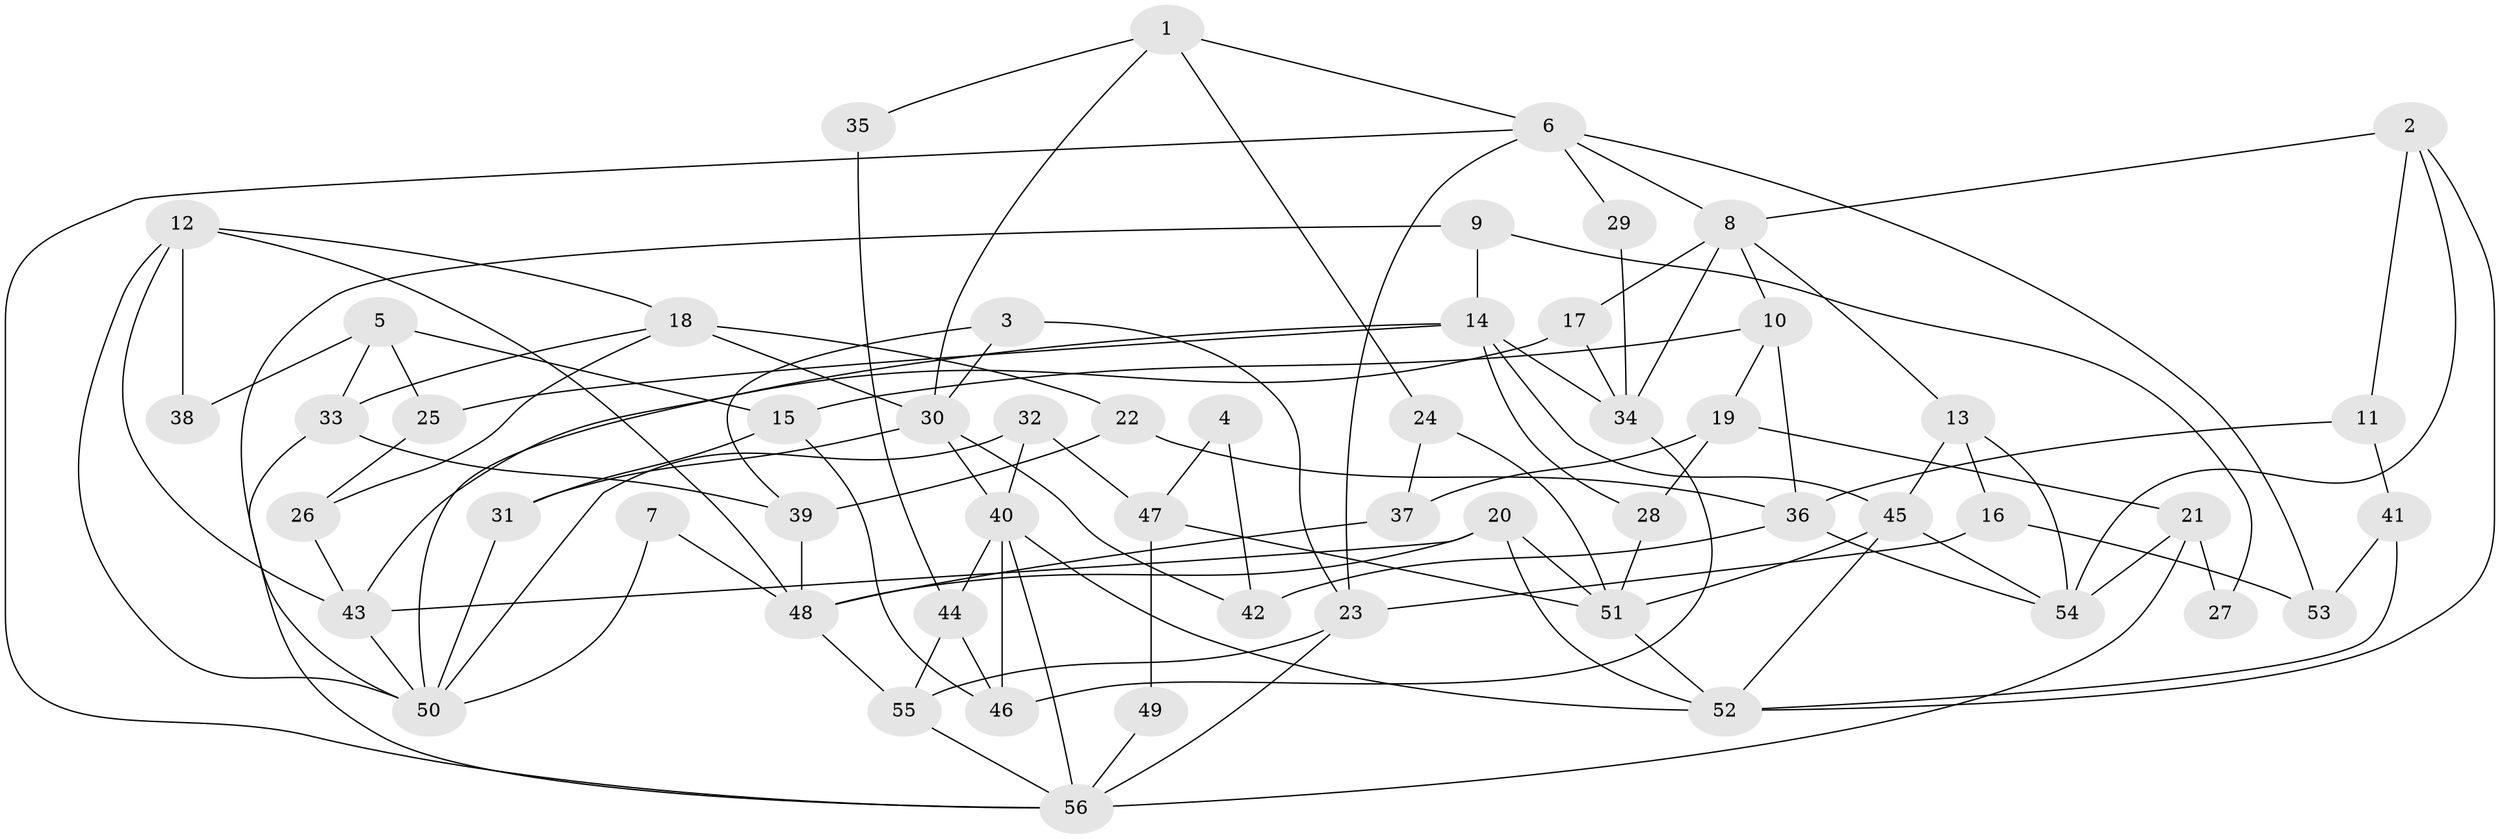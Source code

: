 // coarse degree distribution, {4: 0.13043478260869565, 11: 0.043478260869565216, 3: 0.2608695652173913, 7: 0.043478260869565216, 8: 0.08695652173913043, 6: 0.043478260869565216, 9: 0.08695652173913043, 2: 0.17391304347826086, 12: 0.043478260869565216, 5: 0.08695652173913043}
// Generated by graph-tools (version 1.1) at 2025/51/03/04/25 22:51:24]
// undirected, 56 vertices, 112 edges
graph export_dot {
  node [color=gray90,style=filled];
  1;
  2;
  3;
  4;
  5;
  6;
  7;
  8;
  9;
  10;
  11;
  12;
  13;
  14;
  15;
  16;
  17;
  18;
  19;
  20;
  21;
  22;
  23;
  24;
  25;
  26;
  27;
  28;
  29;
  30;
  31;
  32;
  33;
  34;
  35;
  36;
  37;
  38;
  39;
  40;
  41;
  42;
  43;
  44;
  45;
  46;
  47;
  48;
  49;
  50;
  51;
  52;
  53;
  54;
  55;
  56;
  1 -- 30;
  1 -- 6;
  1 -- 24;
  1 -- 35;
  2 -- 8;
  2 -- 52;
  2 -- 11;
  2 -- 54;
  3 -- 23;
  3 -- 30;
  3 -- 39;
  4 -- 42;
  4 -- 47;
  5 -- 25;
  5 -- 33;
  5 -- 15;
  5 -- 38;
  6 -- 56;
  6 -- 8;
  6 -- 23;
  6 -- 29;
  6 -- 53;
  7 -- 48;
  7 -- 50;
  8 -- 17;
  8 -- 34;
  8 -- 10;
  8 -- 13;
  9 -- 14;
  9 -- 50;
  9 -- 27;
  10 -- 36;
  10 -- 15;
  10 -- 19;
  11 -- 41;
  11 -- 36;
  12 -- 43;
  12 -- 48;
  12 -- 18;
  12 -- 38;
  12 -- 50;
  13 -- 54;
  13 -- 16;
  13 -- 45;
  14 -- 50;
  14 -- 28;
  14 -- 25;
  14 -- 34;
  14 -- 45;
  15 -- 31;
  15 -- 46;
  16 -- 23;
  16 -- 53;
  17 -- 43;
  17 -- 34;
  18 -- 33;
  18 -- 22;
  18 -- 26;
  18 -- 30;
  19 -- 37;
  19 -- 21;
  19 -- 28;
  20 -- 48;
  20 -- 52;
  20 -- 43;
  20 -- 51;
  21 -- 54;
  21 -- 27;
  21 -- 56;
  22 -- 36;
  22 -- 39;
  23 -- 56;
  23 -- 55;
  24 -- 51;
  24 -- 37;
  25 -- 26;
  26 -- 43;
  28 -- 51;
  29 -- 34;
  30 -- 40;
  30 -- 31;
  30 -- 42;
  31 -- 50;
  32 -- 50;
  32 -- 40;
  32 -- 47;
  33 -- 56;
  33 -- 39;
  34 -- 46;
  35 -- 44;
  36 -- 54;
  36 -- 42;
  37 -- 48;
  39 -- 48;
  40 -- 52;
  40 -- 46;
  40 -- 44;
  40 -- 56;
  41 -- 53;
  41 -- 52;
  43 -- 50;
  44 -- 55;
  44 -- 46;
  45 -- 51;
  45 -- 52;
  45 -- 54;
  47 -- 51;
  47 -- 49;
  48 -- 55;
  49 -- 56;
  51 -- 52;
  55 -- 56;
}
